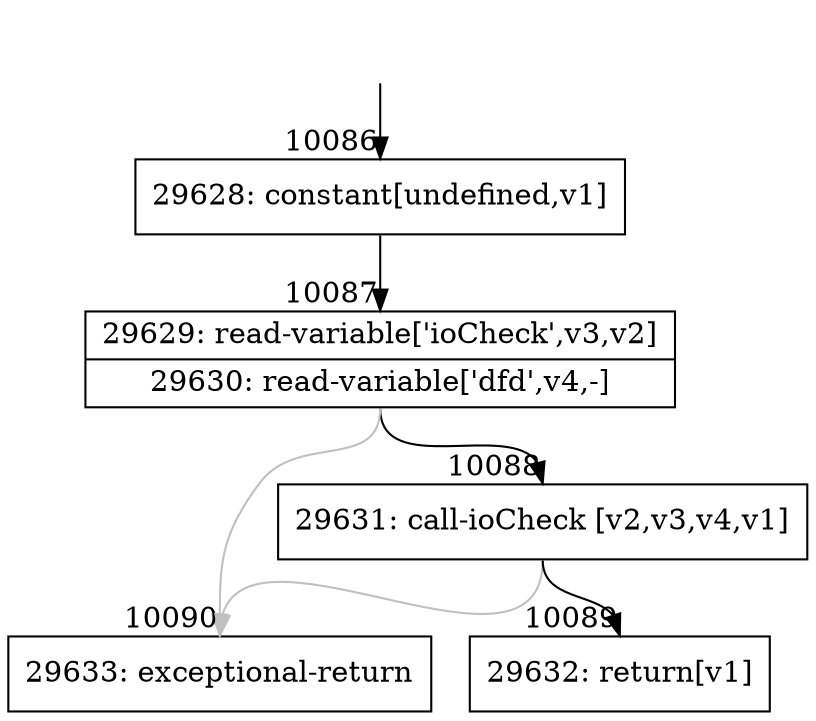 digraph {
rankdir="TD"
BB_entry716[shape=none,label=""];
BB_entry716 -> BB10086 [tailport=s, headport=n, headlabel="    10086"]
BB10086 [shape=record label="{29628: constant[undefined,v1]}" ] 
BB10086 -> BB10087 [tailport=s, headport=n, headlabel="      10087"]
BB10087 [shape=record label="{29629: read-variable['ioCheck',v3,v2]|29630: read-variable['dfd',v4,-]}" ] 
BB10087 -> BB10088 [tailport=s, headport=n, headlabel="      10088"]
BB10087 -> BB10090 [tailport=s, headport=n, color=gray, headlabel="      10090"]
BB10088 [shape=record label="{29631: call-ioCheck [v2,v3,v4,v1]}" ] 
BB10088 -> BB10089 [tailport=s, headport=n, headlabel="      10089"]
BB10088 -> BB10090 [tailport=s, headport=n, color=gray]
BB10089 [shape=record label="{29632: return[v1]}" ] 
BB10090 [shape=record label="{29633: exceptional-return}" ] 
//#$~ 14102
}
